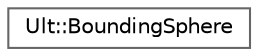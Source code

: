 digraph "Graphical Class Hierarchy"
{
 // LATEX_PDF_SIZE
  bgcolor="transparent";
  edge [fontname=Helvetica,fontsize=10,labelfontname=Helvetica,labelfontsize=10];
  node [fontname=Helvetica,fontsize=10,shape=box,height=0.2,width=0.4];
  rankdir="LR";
  Node0 [id="Node000000",label="Ult::BoundingSphere",height=0.2,width=0.4,color="grey40", fillcolor="white", style="filled",URL="$class_ult_1_1_bounding_sphere.html",tooltip=" "];
}
